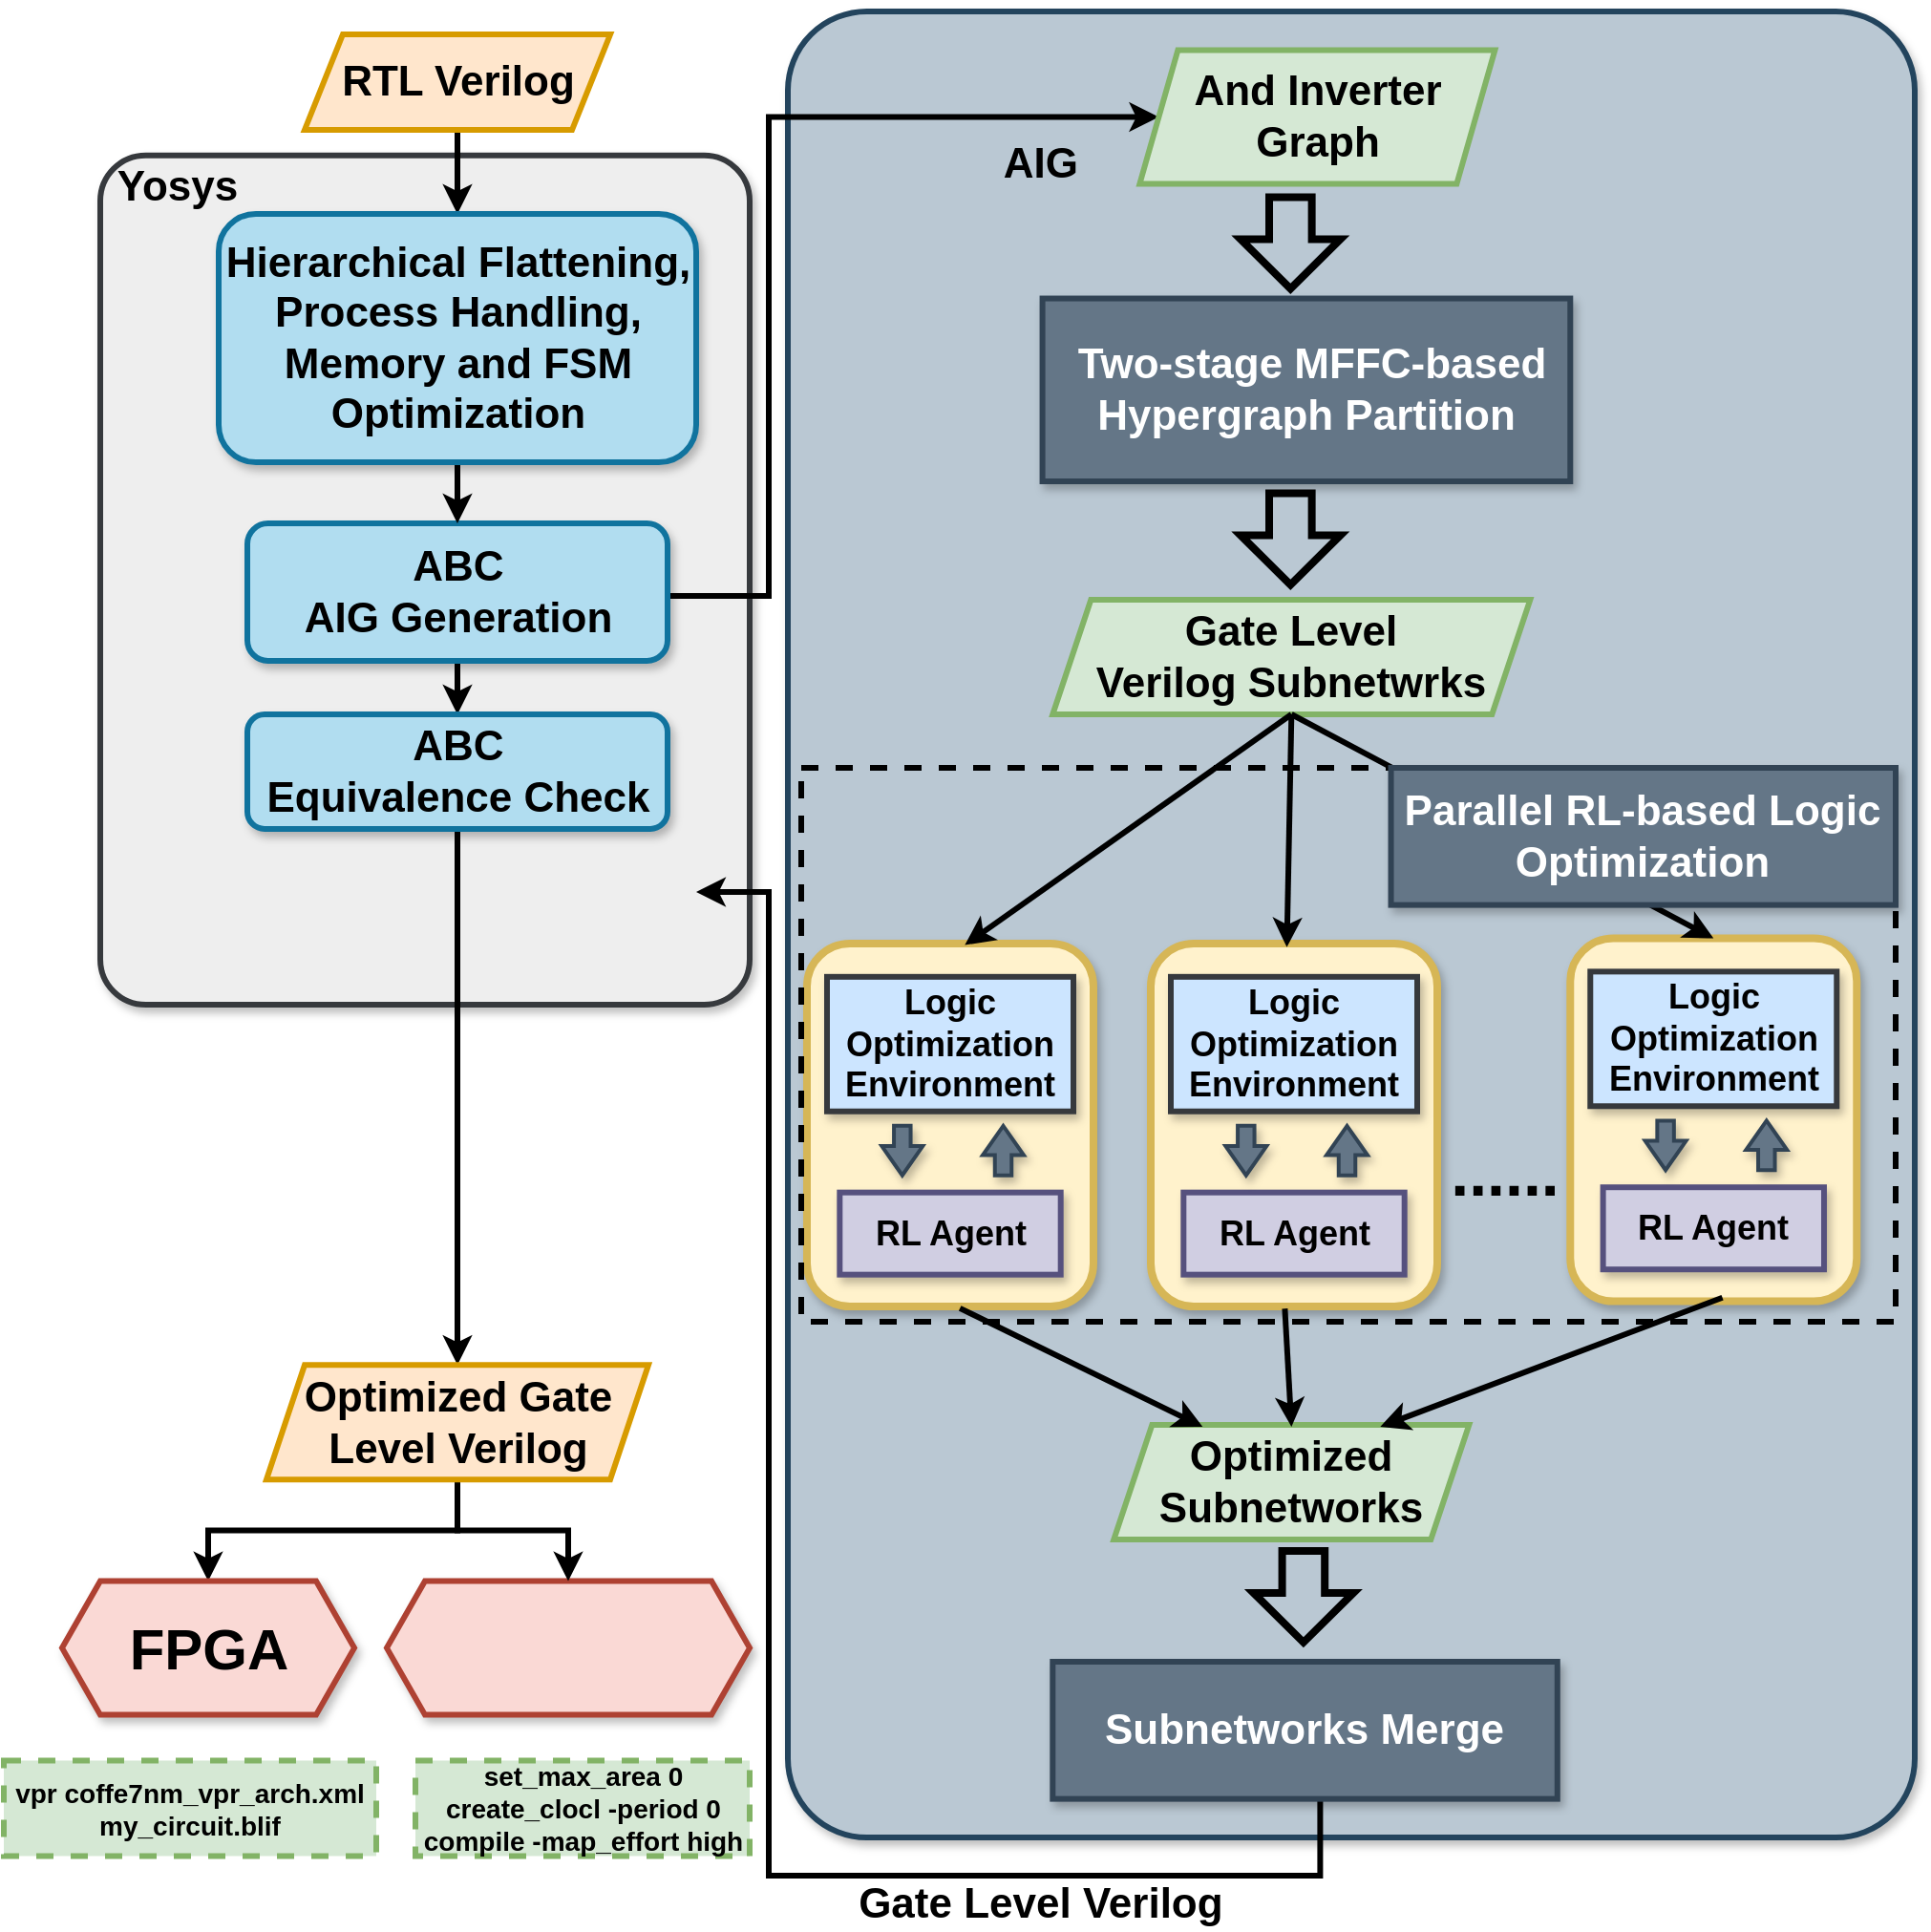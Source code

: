 <mxfile version="24.7.7">
  <diagram name="第 1 页" id="HAvIKgZ25yOHQbioZGKh">
    <mxGraphModel dx="3513" dy="1819" grid="1" gridSize="10" guides="1" tooltips="1" connect="1" arrows="1" fold="1" page="1" pageScale="1" pageWidth="1100" pageHeight="1050" math="0" shadow="0">
      <root>
        <mxCell id="0" />
        <mxCell id="1" parent="0" />
        <mxCell id="H0RHcH_2FTHYZ-mKpaNJ-111" value="" style="rounded=1;whiteSpace=wrap;html=1;fillColor=#bac8d3;strokeColor=#23445d;strokeWidth=3;shadow=1;arcSize=7;textShadow=1;" parent="1" vertex="1">
          <mxGeometry x="-1739.5" y="-1030" width="590" height="956" as="geometry" />
        </mxCell>
        <mxCell id="fzru5klA7RKhJBc94vuA-6" value="" style="shape=hexagon;perimeter=hexagonPerimeter2;whiteSpace=wrap;html=1;fixedSize=1;strokeColor=#ae4132;fillColor=#fad9d5;strokeWidth=3;shadow=1;" parent="1" vertex="1">
          <mxGeometry x="-1949.5" y="-208.19" width="190" height="70" as="geometry" />
        </mxCell>
        <mxCell id="fzru5klA7RKhJBc94vuA-12" value="&lt;font face=&quot;Helvetica&quot; style=&quot;font-size: 14px;&quot;&gt;&lt;b style=&quot;&quot;&gt;set_max_area 0&lt;br&gt;create_clocl -period 0&lt;br&gt;compile -map_effort high&lt;/b&gt;&lt;/font&gt;" style="rounded=0;whiteSpace=wrap;html=1;dashed=1;perimeterSpacing=3;strokeWidth=3;fillColor=#d5e8d4;strokeColor=#82b366;" parent="1" vertex="1">
          <mxGeometry x="-1934.5" y="-114.26" width="175" height="50" as="geometry" />
        </mxCell>
        <mxCell id="-el-lTCZ7dYY3-WtjOfP-2" value="" style="rounded=1;whiteSpace=wrap;html=1;fillColor=#eeeeee;strokeColor=#36393d;strokeWidth=3;shadow=1;arcSize=7;" parent="1" vertex="1">
          <mxGeometry x="-2099.5" y="-954.66" width="340" height="444.66" as="geometry" />
        </mxCell>
        <mxCell id="-el-lTCZ7dYY3-WtjOfP-6" value="" style="endArrow=classic;html=1;rounded=0;strokeWidth=3;entryX=0;entryY=0.5;entryDx=0;entryDy=0;edgeStyle=orthogonalEdgeStyle;exitX=1;exitY=0.5;exitDx=0;exitDy=0;" parent="1" source="H0RHcH_2FTHYZ-mKpaNJ-228" target="H0RHcH_2FTHYZ-mKpaNJ-187" edge="1">
          <mxGeometry width="50" height="50" relative="1" as="geometry">
            <mxPoint x="-1895.5" y="-772" as="sourcePoint" />
            <mxPoint x="-1444.71" y="-976.53" as="targetPoint" />
            <Array as="points">
              <mxPoint x="-1802.5" y="-724" />
              <mxPoint x="-1749.5" y="-724" />
              <mxPoint x="-1749.5" y="-975" />
            </Array>
          </mxGeometry>
        </mxCell>
        <mxCell id="-el-lTCZ7dYY3-WtjOfP-274" value="" style="endArrow=classic;html=1;rounded=0;strokeWidth=3;edgeStyle=orthogonalEdgeStyle;exitX=0.53;exitY=0.986;exitDx=0;exitDy=0;exitPerimeter=0;entryX=1;entryY=0.5;entryDx=0;entryDy=0;" parent="1" source="H0RHcH_2FTHYZ-mKpaNJ-75" edge="1">
          <mxGeometry width="50" height="50" relative="1" as="geometry">
            <mxPoint x="-1182.71" y="149.94" as="sourcePoint" />
            <mxPoint x="-1787.5" y="-569" as="targetPoint" />
            <Array as="points">
              <mxPoint x="-1460.5" y="-54" />
              <mxPoint x="-1749.5" y="-54" />
              <mxPoint x="-1749.5" y="-569" />
            </Array>
          </mxGeometry>
        </mxCell>
        <mxCell id="-el-lTCZ7dYY3-WtjOfP-275" value="&lt;b style=&quot;&quot;&gt;&lt;font style=&quot;font-size: 22px;&quot;&gt;AIG&amp;nbsp;&lt;/font&gt;&lt;/b&gt;" style="text;html=1;align=center;verticalAlign=middle;whiteSpace=wrap;rounded=0;" parent="1" vertex="1">
          <mxGeometry x="-1641.12" y="-955.15" width="74.12" height="10.15" as="geometry" />
        </mxCell>
        <mxCell id="H0RHcH_2FTHYZ-mKpaNJ-296" style="edgeStyle=orthogonalEdgeStyle;rounded=0;orthogonalLoop=1;jettySize=auto;html=1;entryX=0.5;entryY=0;entryDx=0;entryDy=0;strokeWidth=3;" parent="1" source="SU_nRj_41NOhbr6IneJR-1" target="H0RHcH_2FTHYZ-mKpaNJ-295" edge="1">
          <mxGeometry relative="1" as="geometry" />
        </mxCell>
        <mxCell id="SU_nRj_41NOhbr6IneJR-1" value="&lt;b style=&quot;&quot;&gt;&lt;font style=&quot;font-size: 22px;&quot;&gt;RTL Verilog&lt;/font&gt;&lt;/b&gt;" style="shape=parallelogram;perimeter=parallelogramPerimeter;whiteSpace=wrap;html=1;fixedSize=1;fillColor=#ffe6cc;strokeColor=#d79b00;strokeWidth=3;" parent="1" vertex="1">
          <mxGeometry x="-1992.5" y="-1018" width="160" height="50" as="geometry" />
        </mxCell>
        <mxCell id="SU_nRj_41NOhbr6IneJR-2" value="&lt;font style=&quot;font-size: 22px;&quot;&gt;&lt;b&gt;Yosys&lt;/b&gt;&lt;/font&gt;" style="text;html=1;align=center;verticalAlign=middle;whiteSpace=wrap;rounded=0;" parent="1" vertex="1">
          <mxGeometry x="-2089.5" y="-953" width="60" height="30" as="geometry" />
        </mxCell>
        <mxCell id="H0RHcH_2FTHYZ-mKpaNJ-74" value="" style="shape=flexArrow;endArrow=classic;html=1;rounded=0;strokeWidth=4;endWidth=25.993;endSize=7.303;width=19.31;" parent="1" edge="1">
          <mxGeometry width="50" height="50" relative="1" as="geometry">
            <mxPoint x="-1476.341" y="-934.728" as="sourcePoint" />
            <mxPoint x="-1476.341" y="-882.867" as="targetPoint" />
          </mxGeometry>
        </mxCell>
        <mxCell id="H0RHcH_2FTHYZ-mKpaNJ-75" value="&lt;b style=&quot;&quot;&gt;&lt;font style=&quot;font-size: 22px;&quot;&gt;Subnetworks Merge&lt;/font&gt;&lt;/b&gt;" style="rounded=0;whiteSpace=wrap;html=1;fillColor=#647687;fontColor=#ffffff;strokeColor=#314354;strokeWidth=3;shadow=1;container=0;" parent="1" vertex="1">
          <mxGeometry x="-1600.844" y="-165.998" width="264.237" height="71.808" as="geometry" />
        </mxCell>
        <mxCell id="H0RHcH_2FTHYZ-mKpaNJ-76" value="" style="shape=flexArrow;endArrow=classic;html=1;rounded=0;strokeWidth=4;endWidth=25.993;endSize=7.303;width=19.31;" parent="1" edge="1">
          <mxGeometry width="50" height="50" relative="1" as="geometry">
            <mxPoint x="-1469.556" y="-225.997" as="sourcePoint" />
            <mxPoint x="-1469.556" y="-174.136" as="targetPoint" />
          </mxGeometry>
        </mxCell>
        <mxCell id="H0RHcH_2FTHYZ-mKpaNJ-93" value="" style="shape=flexArrow;endArrow=classic;html=1;rounded=0;strokeWidth=4;endWidth=25.993;endSize=7.303;width=19.31;" parent="1" edge="1">
          <mxGeometry width="50" height="50" relative="1" as="geometry">
            <mxPoint x="-1476.341" y="-779.731" as="sourcePoint" />
            <mxPoint x="-1476.341" y="-727.869" as="targetPoint" />
          </mxGeometry>
        </mxCell>
        <mxCell id="H0RHcH_2FTHYZ-mKpaNJ-73" value="&lt;b style=&quot;color: rgb(0, 0, 0);&quot;&gt;&lt;font style=&quot;font-size: 22px;&quot; color=&quot;#ffffff&quot;&gt;&amp;nbsp;Two-stage MFFC-based Hypergraph Partition&lt;/font&gt;&lt;/b&gt;" style="rounded=0;whiteSpace=wrap;html=1;fillColor=#647687;fontColor=#ffffff;strokeColor=#314354;strokeWidth=3;shadow=1;container=0;" parent="1" vertex="1">
          <mxGeometry x="-1606.21" y="-879.73" width="276.35" height="95.74" as="geometry" />
        </mxCell>
        <mxCell id="H0RHcH_2FTHYZ-mKpaNJ-10" value="&lt;span style=&quot;font-size: 34px;&quot;&gt;&lt;b&gt;......&lt;/b&gt;&lt;/span&gt;" style="text;html=1;align=center;verticalAlign=middle;whiteSpace=wrap;rounded=0;container=0;" parent="1" vertex="1">
          <mxGeometry x="-1410.001" y="-433.968" width="92.483" height="23.936" as="geometry" />
        </mxCell>
        <mxCell id="H0RHcH_2FTHYZ-mKpaNJ-187" value="&lt;b style=&quot;font-size: 22px;&quot;&gt;And Inverter Graph&lt;/b&gt;" style="shape=parallelogram;perimeter=parallelogramPerimeter;whiteSpace=wrap;html=1;fixedSize=1;fillColor=#d5e8d4;strokeColor=#82b366;strokeWidth=3;" parent="1" vertex="1">
          <mxGeometry x="-1555.3" y="-1009.73" width="185.98" height="70" as="geometry" />
        </mxCell>
        <mxCell id="H0RHcH_2FTHYZ-mKpaNJ-189" value="&lt;div&gt;&lt;b&gt;&lt;font style=&quot;font-size: 22px;&quot;&gt;Gate Level Verilog&lt;/font&gt;&lt;/b&gt;&lt;b style=&quot;background-color: initial;&quot;&gt;&lt;font style=&quot;font-size: 22px;&quot;&gt;&amp;nbsp;Subnetwrks&lt;/font&gt;&lt;/b&gt;&lt;/div&gt;" style="shape=parallelogram;perimeter=parallelogramPerimeter;whiteSpace=wrap;html=1;fixedSize=1;fillColor=#d5e8d4;strokeColor=#82b366;strokeWidth=3;" parent="1" vertex="1">
          <mxGeometry x="-1600.84" y="-722" width="250" height="60" as="geometry" />
        </mxCell>
        <mxCell id="H0RHcH_2FTHYZ-mKpaNJ-190" value="&lt;div&gt;&lt;b style=&quot;font-size: 22px;&quot;&gt;Optimized Subnetworks&lt;/b&gt;&lt;br&gt;&lt;/div&gt;" style="shape=parallelogram;perimeter=parallelogramPerimeter;whiteSpace=wrap;html=1;fixedSize=1;fillColor=#d5e8d4;strokeColor=#82b366;strokeWidth=3;" parent="1" vertex="1">
          <mxGeometry x="-1568.83" y="-290" width="185.98" height="60" as="geometry" />
        </mxCell>
        <mxCell id="H0RHcH_2FTHYZ-mKpaNJ-5" value="" style="rounded=1;whiteSpace=wrap;html=1;strokeWidth=4;fillColor=#fff2cc;strokeColor=#d6b656;shadow=1;container=0;" parent="1" vertex="1">
          <mxGeometry x="-1729.501" y="-542.004" width="150" height="190" as="geometry" />
        </mxCell>
        <mxCell id="H0RHcH_2FTHYZ-mKpaNJ-6" value="&lt;font size=&quot;1&quot; style=&quot;&quot;&gt;&lt;b style=&quot;font-size: 18px;&quot;&gt;RL Agent&lt;/b&gt;&lt;/font&gt;" style="rounded=0;whiteSpace=wrap;html=1;fillColor=#d0cee2;strokeColor=#56517e;strokeWidth=3;shadow=1;container=0;" parent="1" vertex="1">
          <mxGeometry x="-1712.341" y="-411.664" width="115.69" height="43" as="geometry" />
        </mxCell>
        <mxCell id="H0RHcH_2FTHYZ-mKpaNJ-7" value="&lt;font size=&quot;1&quot; style=&quot;&quot;&gt;&lt;b style=&quot;font-size: 18px;&quot;&gt;Logic Optimization Environment&lt;/b&gt;&lt;/font&gt;" style="rounded=0;whiteSpace=wrap;html=1;fillColor=#cce5ff;strokeColor=#36393d;strokeWidth=3;shadow=1;container=0;" parent="1" vertex="1">
          <mxGeometry x="-1719.001" y="-524.584" width="129" height="70.45" as="geometry" />
        </mxCell>
        <mxCell id="H0RHcH_2FTHYZ-mKpaNJ-8" value="" style="shape=flexArrow;endArrow=classic;html=1;rounded=0;strokeWidth=2;endWidth=10.728;endSize=4.445;width=7.742;shadow=1;fillColor=#647687;strokeColor=#314354;" parent="1" edge="1">
          <mxGeometry width="50" height="50" relative="1" as="geometry">
            <mxPoint x="-1679.593" y="-447.564" as="sourcePoint" />
            <mxPoint x="-1679.593" y="-419.638" as="targetPoint" />
          </mxGeometry>
        </mxCell>
        <mxCell id="H0RHcH_2FTHYZ-mKpaNJ-9" value="" style="shape=flexArrow;endArrow=classic;html=1;rounded=0;strokeWidth=2;endWidth=10.728;endSize=4.445;width=7.742;shadow=1;fillColor=#647687;strokeColor=#314354;" parent="1" edge="1">
          <mxGeometry width="50" height="50" relative="1" as="geometry">
            <mxPoint x="-1626.745" y="-419.638" as="sourcePoint" />
            <mxPoint x="-1626.745" y="-447.564" as="targetPoint" />
          </mxGeometry>
        </mxCell>
        <mxCell id="H0RHcH_2FTHYZ-mKpaNJ-123" value="" style="rounded=1;whiteSpace=wrap;html=1;strokeWidth=4;fillColor=#fff2cc;strokeColor=#d6b656;shadow=1;container=0;" parent="1" vertex="1">
          <mxGeometry x="-1549.501" y="-542.004" width="150" height="190" as="geometry" />
        </mxCell>
        <mxCell id="H0RHcH_2FTHYZ-mKpaNJ-124" value="&lt;font size=&quot;1&quot; style=&quot;&quot;&gt;&lt;b style=&quot;font-size: 18px;&quot;&gt;RL Agent&lt;/b&gt;&lt;/font&gt;" style="rounded=0;whiteSpace=wrap;html=1;fillColor=#d0cee2;strokeColor=#56517e;strokeWidth=3;shadow=1;container=0;" parent="1" vertex="1">
          <mxGeometry x="-1532.341" y="-411.664" width="115.69" height="43" as="geometry" />
        </mxCell>
        <mxCell id="H0RHcH_2FTHYZ-mKpaNJ-125" value="&lt;font size=&quot;1&quot; style=&quot;&quot;&gt;&lt;b style=&quot;font-size: 18px;&quot;&gt;Logic Optimization Environment&lt;/b&gt;&lt;/font&gt;" style="rounded=0;whiteSpace=wrap;html=1;fillColor=#cce5ff;strokeColor=#36393d;strokeWidth=3;shadow=1;container=0;" parent="1" vertex="1">
          <mxGeometry x="-1539.001" y="-524.584" width="129" height="70.45" as="geometry" />
        </mxCell>
        <mxCell id="H0RHcH_2FTHYZ-mKpaNJ-126" value="" style="shape=flexArrow;endArrow=classic;html=1;rounded=0;strokeWidth=2;endWidth=10.728;endSize=4.445;width=7.742;shadow=1;fillColor=#647687;strokeColor=#314354;" parent="1" edge="1">
          <mxGeometry width="50" height="50" relative="1" as="geometry">
            <mxPoint x="-1499.593" y="-447.564" as="sourcePoint" />
            <mxPoint x="-1499.593" y="-419.638" as="targetPoint" />
          </mxGeometry>
        </mxCell>
        <mxCell id="H0RHcH_2FTHYZ-mKpaNJ-127" value="" style="shape=flexArrow;endArrow=classic;html=1;rounded=0;strokeWidth=2;endWidth=10.728;endSize=4.445;width=7.742;shadow=1;fillColor=#647687;strokeColor=#314354;" parent="1" edge="1">
          <mxGeometry width="50" height="50" relative="1" as="geometry">
            <mxPoint x="-1446.745" y="-419.638" as="sourcePoint" />
            <mxPoint x="-1446.745" y="-447.564" as="targetPoint" />
          </mxGeometry>
        </mxCell>
        <mxCell id="H0RHcH_2FTHYZ-mKpaNJ-129" value="" style="rounded=1;whiteSpace=wrap;html=1;strokeWidth=4;fillColor=#fff2cc;strokeColor=#d6b656;shadow=1;container=0;" parent="1" vertex="1">
          <mxGeometry x="-1329.861" y="-544.734" width="150" height="190" as="geometry" />
        </mxCell>
        <mxCell id="H0RHcH_2FTHYZ-mKpaNJ-130" value="&lt;font size=&quot;1&quot; style=&quot;&quot;&gt;&lt;b style=&quot;font-size: 18px;&quot;&gt;RL Agent&lt;/b&gt;&lt;/font&gt;" style="rounded=0;whiteSpace=wrap;html=1;fillColor=#d0cee2;strokeColor=#56517e;strokeWidth=3;shadow=1;container=0;" parent="1" vertex="1">
          <mxGeometry x="-1312.701" y="-414.394" width="115.69" height="43" as="geometry" />
        </mxCell>
        <mxCell id="H0RHcH_2FTHYZ-mKpaNJ-131" value="&lt;font size=&quot;1&quot; style=&quot;&quot;&gt;&lt;b style=&quot;font-size: 18px;&quot;&gt;Logic Optimization Environment&lt;/b&gt;&lt;/font&gt;" style="rounded=0;whiteSpace=wrap;html=1;fillColor=#cce5ff;strokeColor=#36393d;strokeWidth=3;shadow=1;container=0;" parent="1" vertex="1">
          <mxGeometry x="-1319.361" y="-527.314" width="129" height="70.45" as="geometry" />
        </mxCell>
        <mxCell id="H0RHcH_2FTHYZ-mKpaNJ-132" value="" style="shape=flexArrow;endArrow=classic;html=1;rounded=0;strokeWidth=2;endWidth=10.728;endSize=4.445;width=7.742;shadow=1;fillColor=#647687;strokeColor=#314354;" parent="1" edge="1">
          <mxGeometry width="50" height="50" relative="1" as="geometry">
            <mxPoint x="-1279.953" y="-450.294" as="sourcePoint" />
            <mxPoint x="-1279.953" y="-422.368" as="targetPoint" />
          </mxGeometry>
        </mxCell>
        <mxCell id="H0RHcH_2FTHYZ-mKpaNJ-133" value="" style="shape=flexArrow;endArrow=classic;html=1;rounded=0;strokeWidth=2;endWidth=10.728;endSize=4.445;width=7.742;shadow=1;fillColor=#647687;strokeColor=#314354;" parent="1" edge="1">
          <mxGeometry width="50" height="50" relative="1" as="geometry">
            <mxPoint x="-1227.105" y="-422.368" as="sourcePoint" />
            <mxPoint x="-1227.105" y="-450.294" as="targetPoint" />
          </mxGeometry>
        </mxCell>
        <mxCell id="H0RHcH_2FTHYZ-mKpaNJ-13" value="" style="endArrow=classic;html=1;rounded=0;strokeWidth=3;entryX=0.551;entryY=0.004;entryDx=0;entryDy=0;entryPerimeter=0;exitX=0.5;exitY=1;exitDx=0;exitDy=0;" parent="1" source="H0RHcH_2FTHYZ-mKpaNJ-189" target="H0RHcH_2FTHYZ-mKpaNJ-5" edge="1">
          <mxGeometry width="50" height="50" relative="1" as="geometry">
            <mxPoint x="-1648.39" y="-645.7" as="sourcePoint" />
            <mxPoint x="-1647.017" y="-599.717" as="targetPoint" />
          </mxGeometry>
        </mxCell>
        <mxCell id="H0RHcH_2FTHYZ-mKpaNJ-14" value="" style="endArrow=classic;html=1;rounded=0;strokeWidth=3;entryX=0.475;entryY=0.01;entryDx=0;entryDy=0;entryPerimeter=0;exitX=0.5;exitY=1;exitDx=0;exitDy=0;" parent="1" source="H0RHcH_2FTHYZ-mKpaNJ-189" target="H0RHcH_2FTHYZ-mKpaNJ-123" edge="1">
          <mxGeometry width="50" height="50" relative="1" as="geometry">
            <mxPoint x="-1478.5" y="-637" as="sourcePoint" />
            <mxPoint x="-1478.472" y="-559.824" as="targetPoint" />
          </mxGeometry>
        </mxCell>
        <mxCell id="H0RHcH_2FTHYZ-mKpaNJ-27" value="" style="endArrow=classic;html=1;rounded=0;strokeWidth=3;entryX=0.5;entryY=0;entryDx=0;entryDy=0;exitX=0.5;exitY=1;exitDx=0;exitDy=0;" parent="1" source="H0RHcH_2FTHYZ-mKpaNJ-189" target="H0RHcH_2FTHYZ-mKpaNJ-129" edge="1">
          <mxGeometry width="50" height="50" relative="1" as="geometry">
            <mxPoint x="-1469.5" y="-654" as="sourcePoint" />
            <mxPoint x="-1255.236" y="-574.532" as="targetPoint" />
          </mxGeometry>
        </mxCell>
        <mxCell id="H0RHcH_2FTHYZ-mKpaNJ-109" value="" style="endArrow=classic;html=1;rounded=0;strokeWidth=3;entryX=0.25;entryY=0;entryDx=0;entryDy=0;exitX=0.534;exitY=1.005;exitDx=0;exitDy=0;exitPerimeter=0;" parent="1" source="H0RHcH_2FTHYZ-mKpaNJ-5" edge="1">
          <mxGeometry width="50" height="50" relative="1" as="geometry">
            <mxPoint x="-1610.937" y="-362.519" as="sourcePoint" />
            <mxPoint x="-1522.335" y="-289" as="targetPoint" />
          </mxGeometry>
        </mxCell>
        <mxCell id="H0RHcH_2FTHYZ-mKpaNJ-110" value="" style="endArrow=classic;html=1;rounded=0;strokeWidth=3;entryX=0.5;entryY=0;entryDx=0;entryDy=0;exitX=0.468;exitY=1.006;exitDx=0;exitDy=0;exitPerimeter=0;" parent="1" source="H0RHcH_2FTHYZ-mKpaNJ-123" edge="1">
          <mxGeometry width="50" height="50" relative="1" as="geometry">
            <mxPoint x="-1408.003" y="-315.357" as="sourcePoint" />
            <mxPoint x="-1475.84" y="-289" as="targetPoint" />
          </mxGeometry>
        </mxCell>
        <mxCell id="H0RHcH_2FTHYZ-mKpaNJ-3" value="" style="endArrow=classic;html=1;rounded=0;strokeWidth=3;exitX=0.531;exitY=0.99;exitDx=0;exitDy=0;entryX=0.75;entryY=0;entryDx=0;entryDy=0;exitPerimeter=0;" parent="1" source="H0RHcH_2FTHYZ-mKpaNJ-129" edge="1">
          <mxGeometry width="50" height="50" relative="1" as="geometry">
            <mxPoint x="-1130.555" y="-323.336" as="sourcePoint" />
            <mxPoint x="-1429.345" y="-289" as="targetPoint" />
          </mxGeometry>
        </mxCell>
        <mxCell id="H0RHcH_2FTHYZ-mKpaNJ-222" value="" style="rounded=0;whiteSpace=wrap;html=1;strokeWidth=3;dashed=1;fillColor=none;" parent="1" vertex="1">
          <mxGeometry x="-1732.5" y="-634" width="573" height="290" as="geometry" />
        </mxCell>
        <mxCell id="H0RHcH_2FTHYZ-mKpaNJ-221" value="&lt;span style=&quot;font-size: 22px;&quot;&gt;&lt;b&gt;Parallel RL-based Logic Optimization&lt;/b&gt;&lt;/span&gt;" style="rounded=0;whiteSpace=wrap;html=1;fillColor=#647687;fontColor=#ffffff;strokeColor=#314354;strokeWidth=3;shadow=1;container=0;" parent="1" vertex="1">
          <mxGeometry x="-1423.734" y="-633.998" width="264.237" height="71.808" as="geometry" />
        </mxCell>
        <mxCell id="MAslqFbUonPrWmBKUDa1-1" style="edgeStyle=orthogonalEdgeStyle;rounded=0;orthogonalLoop=1;jettySize=auto;html=1;entryX=0.5;entryY=0;entryDx=0;entryDy=0;strokeWidth=3;" edge="1" parent="1" source="H0RHcH_2FTHYZ-mKpaNJ-228" target="H0RHcH_2FTHYZ-mKpaNJ-248">
          <mxGeometry relative="1" as="geometry" />
        </mxCell>
        <mxCell id="H0RHcH_2FTHYZ-mKpaNJ-228" value="&lt;div&gt;&lt;font style=&quot;font-size: 22px;&quot;&gt;&lt;b&gt;ABC&lt;/b&gt;&lt;/font&gt;&lt;/div&gt;&lt;font style=&quot;font-size: 22px;&quot;&gt;&lt;b&gt;AIG Generation&lt;/b&gt;&lt;/font&gt;" style="rounded=1;whiteSpace=wrap;html=1;fillColor=#b1ddf0;strokeColor=#10739e;strokeWidth=3;shadow=1;" parent="1" vertex="1">
          <mxGeometry x="-2022.5" y="-762" width="220" height="72" as="geometry" />
        </mxCell>
        <mxCell id="H0RHcH_2FTHYZ-mKpaNJ-237" value="&lt;b style=&quot;&quot;&gt;&lt;font style=&quot;font-size: 22px;&quot;&gt;Gate Level Verilog&amp;nbsp;&lt;/font&gt;&lt;/b&gt;" style="text;html=1;align=center;verticalAlign=middle;whiteSpace=wrap;rounded=0;" parent="1" vertex="1">
          <mxGeometry x="-1707" y="-44" width="205.88" height="10.15" as="geometry" />
        </mxCell>
        <mxCell id="H0RHcH_2FTHYZ-mKpaNJ-253" style="edgeStyle=orthogonalEdgeStyle;rounded=0;orthogonalLoop=1;jettySize=auto;html=1;entryX=0.5;entryY=0;entryDx=0;entryDy=0;strokeWidth=3;" parent="1" source="H0RHcH_2FTHYZ-mKpaNJ-248" target="H0RHcH_2FTHYZ-mKpaNJ-252" edge="1">
          <mxGeometry relative="1" as="geometry" />
        </mxCell>
        <mxCell id="H0RHcH_2FTHYZ-mKpaNJ-248" value="&lt;font style=&quot;font-size: 22px;&quot;&gt;&lt;b&gt;ABC&lt;/b&gt;&lt;/font&gt;&lt;div&gt;&lt;span style=&quot;font-size: 22px;&quot;&gt;&lt;b&gt;Equivalence Check&lt;/b&gt;&lt;/span&gt;&lt;/div&gt;" style="rounded=1;whiteSpace=wrap;html=1;fillColor=#b1ddf0;strokeColor=#10739e;strokeWidth=3;shadow=1;" parent="1" vertex="1">
          <mxGeometry x="-2022.5" y="-662.0" width="220" height="60" as="geometry" />
        </mxCell>
        <mxCell id="H0RHcH_2FTHYZ-mKpaNJ-256" style="edgeStyle=orthogonalEdgeStyle;rounded=0;orthogonalLoop=1;jettySize=auto;html=1;entryX=0.5;entryY=0;entryDx=0;entryDy=0;strokeWidth=3;" parent="1" source="H0RHcH_2FTHYZ-mKpaNJ-252" target="H0RHcH_2FTHYZ-mKpaNJ-255" edge="1">
          <mxGeometry relative="1" as="geometry" />
        </mxCell>
        <mxCell id="H0RHcH_2FTHYZ-mKpaNJ-257" style="edgeStyle=orthogonalEdgeStyle;rounded=0;orthogonalLoop=1;jettySize=auto;html=1;entryX=0.5;entryY=0;entryDx=0;entryDy=0;strokeWidth=3;" parent="1" source="H0RHcH_2FTHYZ-mKpaNJ-252" target="fzru5klA7RKhJBc94vuA-6" edge="1">
          <mxGeometry relative="1" as="geometry" />
        </mxCell>
        <mxCell id="H0RHcH_2FTHYZ-mKpaNJ-252" value="&lt;b style=&quot;&quot;&gt;&lt;font style=&quot;font-size: 22px;&quot;&gt;Optimized Gate Level Verilog&lt;/font&gt;&lt;/b&gt;" style="shape=parallelogram;perimeter=parallelogramPerimeter;whiteSpace=wrap;html=1;fixedSize=1;fillColor=#ffe6cc;strokeColor=#d79b00;strokeWidth=3;" parent="1" vertex="1">
          <mxGeometry x="-2012.5" y="-321.39" width="200" height="60" as="geometry" />
        </mxCell>
        <mxCell id="H0RHcH_2FTHYZ-mKpaNJ-255" value="&lt;span style=&quot;font-size: 30px;&quot;&gt;&lt;b&gt;FPGA&lt;/b&gt;&lt;/span&gt;" style="shape=hexagon;perimeter=hexagonPerimeter2;whiteSpace=wrap;html=1;fixedSize=1;strokeColor=#ae4132;fillColor=#fad9d5;strokeWidth=3;shadow=1;" parent="1" vertex="1">
          <mxGeometry x="-2119.5" y="-208.19" width="153" height="70" as="geometry" />
        </mxCell>
        <mxCell id="H0RHcH_2FTHYZ-mKpaNJ-298" style="edgeStyle=orthogonalEdgeStyle;rounded=0;orthogonalLoop=1;jettySize=auto;html=1;entryX=0.5;entryY=0;entryDx=0;entryDy=0;strokeWidth=3;" parent="1" source="H0RHcH_2FTHYZ-mKpaNJ-295" target="H0RHcH_2FTHYZ-mKpaNJ-228" edge="1">
          <mxGeometry relative="1" as="geometry" />
        </mxCell>
        <mxCell id="H0RHcH_2FTHYZ-mKpaNJ-295" value="&lt;font style=&quot;font-size: 22px;&quot;&gt;&lt;b&gt;Hierarchical Flattening, Process Handling, Memory and FSM Optimization&lt;/b&gt;&lt;/font&gt;" style="rounded=1;whiteSpace=wrap;html=1;fillColor=#b1ddf0;strokeColor=#10739e;strokeWidth=3;shadow=1;" parent="1" vertex="1">
          <mxGeometry x="-2037.5" y="-924" width="250" height="130" as="geometry" />
        </mxCell>
        <mxCell id="H0RHcH_2FTHYZ-mKpaNJ-304" value="&lt;font style=&quot;font-size: 14px;&quot;&gt;&lt;b&gt;vpr coffe7nm_vpr_arch.xml&lt;/b&gt;&lt;/font&gt;&lt;div&gt;&lt;span style=&quot;font-size: 14px;&quot;&gt;&lt;b&gt;my_circuit.blif&lt;/b&gt;&lt;/span&gt;&lt;br&gt;&lt;/div&gt;" style="rounded=0;whiteSpace=wrap;html=1;dashed=1;perimeterSpacing=3;strokeWidth=3;fillColor=#d5e8d4;strokeColor=#82b366;" parent="1" vertex="1">
          <mxGeometry x="-2150.0" y="-114.26" width="195" height="50" as="geometry" />
        </mxCell>
      </root>
    </mxGraphModel>
  </diagram>
</mxfile>
